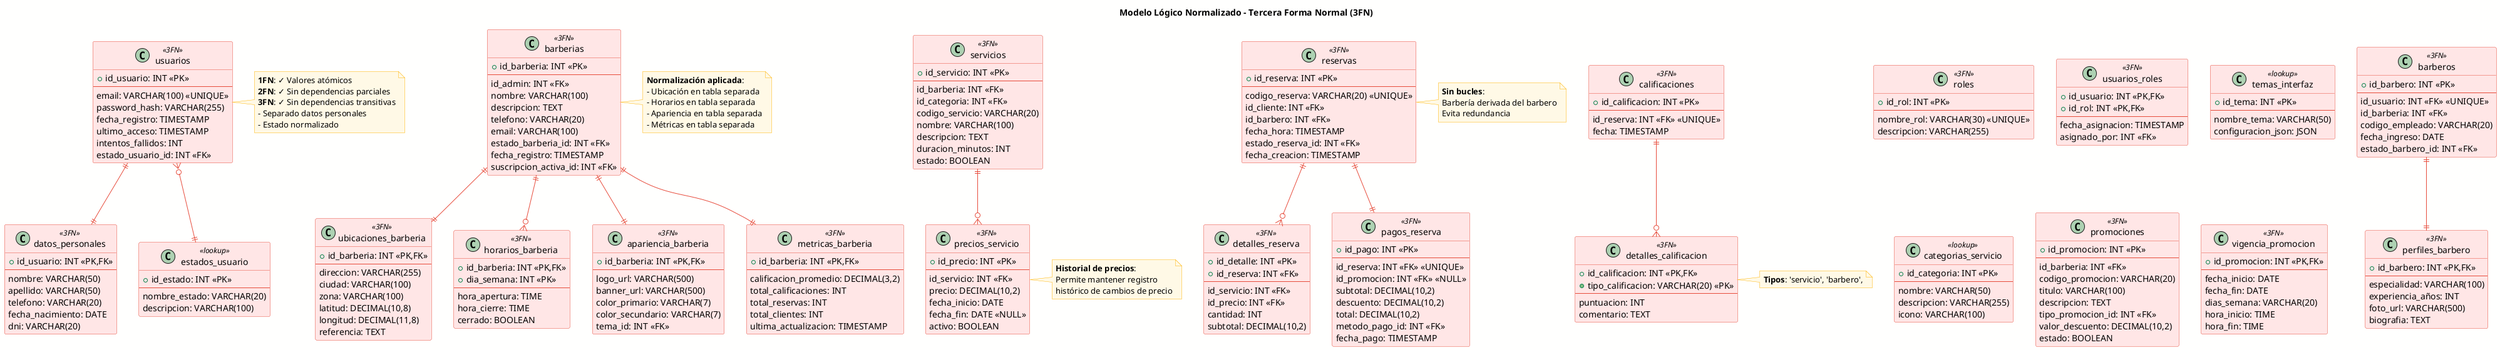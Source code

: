 @startuml modelo_normalizado
skinparam backgroundColor #FFFFFE
skinparam class {
    BackgroundColor #FFE6E6
    BorderColor #E74C3C
    ArrowColor #E74C3C
}
skinparam note {
    BackgroundColor #FFF9E6
    BorderColor #FFB300
}

title Modelo Lógico Normalizado - Tercera Forma Normal (3FN)

' === ENTIDADES NORMALIZADAS ===

class usuarios <<3FN>> {
    +id_usuario: INT <<PK>>
    --
    email: VARCHAR(100) <<UNIQUE>>
    password_hash: VARCHAR(255)
    fecha_registro: TIMESTAMP
    ultimo_acceso: TIMESTAMP
    intentos_fallidos: INT
    estado_usuario_id: INT <<FK>>
}
note right of usuarios
  **1FN**: ✓ Valores atómicos
  **2FN**: ✓ Sin dependencias parciales
  **3FN**: ✓ Sin dependencias transitivas
  - Separado datos personales
  - Estado normalizado
end note

class datos_personales <<3FN>> {
    +id_usuario: INT <<PK,FK>>
    --
    nombre: VARCHAR(50)
    apellido: VARCHAR(50)
    telefono: VARCHAR(20)
    fecha_nacimiento: DATE
    dni: VARCHAR(20)
}

class estados_usuario <<lookup>> {
    +id_estado: INT <<PK>>
    --
    nombre_estado: VARCHAR(20)
    descripcion: VARCHAR(100)
}

class roles <<3FN>> {
    +id_rol: INT <<PK>>
    --
    nombre_rol: VARCHAR(30) <<UNIQUE>>
    descripcion: VARCHAR(255)
}

class usuarios_roles <<3FN>> {
    +id_usuario: INT <<PK,FK>>
    +id_rol: INT <<PK,FK>>
    --
    fecha_asignacion: TIMESTAMP
    asignado_por: INT <<FK>>
}

class barberias <<3FN>> {
    +id_barberia: INT <<PK>>
    --
    id_admin: INT <<FK>>
    nombre: VARCHAR(100)
    descripcion: TEXT
    telefono: VARCHAR(20)
    email: VARCHAR(100)
    estado_barberia_id: INT <<FK>>
    fecha_registro: TIMESTAMP
    suscripcion_activa_id: INT <<FK>>
}
note right of barberias
  **Normalización aplicada**:
  - Ubicación en tabla separada
  - Horarios en tabla separada
  - Apariencia en tabla separada
  - Métricas en tabla separada
end note

class ubicaciones_barberia <<3FN>> {
    +id_barberia: INT <<PK,FK>>
    --
    direccion: VARCHAR(255)
    ciudad: VARCHAR(100)
    zona: VARCHAR(100)
    latitud: DECIMAL(10,8)
    longitud: DECIMAL(11,8)
    referencia: TEXT
}

class horarios_barberia <<3FN>> {
    +id_barberia: INT <<PK,FK>>
    +dia_semana: INT <<PK>>
    --
    hora_apertura: TIME
    hora_cierre: TIME
    cerrado: BOOLEAN
}

class apariencia_barberia <<3FN>> {
    +id_barberia: INT <<PK,FK>>
    --
    logo_url: VARCHAR(500)
    banner_url: VARCHAR(500)
    color_primario: VARCHAR(7)
    color_secundario: VARCHAR(7)
    tema_id: INT <<FK>>
}

class temas_interfaz <<lookup>> {
    +id_tema: INT <<PK>>
    --
    nombre_tema: VARCHAR(50)
    configuracion_json: JSON
}

class metricas_barberia <<3FN>> {
    +id_barberia: INT <<PK,FK>>
    --
    calificacion_promedio: DECIMAL(3,2)
    total_calificaciones: INT
    total_reservas: INT
    total_clientes: INT
    ultima_actualizacion: TIMESTAMP
}

class barberos <<3FN>> {
    +id_barbero: INT <<PK>>
    --
    id_usuario: INT <<FK>> <<UNIQUE>>
    id_barberia: INT <<FK>>
    codigo_empleado: VARCHAR(20)
    fecha_ingreso: DATE
    estado_barbero_id: INT <<FK>>
}

class perfiles_barbero <<3FN>> {
    +id_barbero: INT <<PK,FK>>
    --
    especialidad: VARCHAR(100)
    experiencia_años: INT
    foto_url: VARCHAR(500)
    biografia: TEXT
}

class servicios <<3FN>> {
    +id_servicio: INT <<PK>>
    --
    id_barberia: INT <<FK>>
    id_categoria: INT <<FK>>
    codigo_servicio: VARCHAR(20)
    nombre: VARCHAR(100)
    descripcion: TEXT
    duracion_minutos: INT
    estado: BOOLEAN
}

class categorias_servicio <<lookup>> {
    +id_categoria: INT <<PK>>
    --
    nombre: VARCHAR(50)
    descripcion: VARCHAR(255)
    icono: VARCHAR(100)
}

class precios_servicio <<3FN>> {
    +id_precio: INT <<PK>>
    --
    id_servicio: INT <<FK>>
    precio: DECIMAL(10,2)
    fecha_inicio: DATE
    fecha_fin: DATE <<NULL>>
    activo: BOOLEAN
}
note right of precios_servicio
  **Historial de precios**:
  Permite mantener registro
  histórico de cambios de precio
end note

class reservas <<3FN>> {
    +id_reserva: INT <<PK>>
    --
    codigo_reserva: VARCHAR(20) <<UNIQUE>>
    id_cliente: INT <<FK>>
    id_barbero: INT <<FK>>
    fecha_hora: TIMESTAMP
    estado_reserva_id: INT <<FK>>
    fecha_creacion: TIMESTAMP
}
note right of reservas
  **Sin bucles**:
  Barbería derivada del barbero
  Evita redundancia
end note

class detalles_reserva <<3FN>> {
    +id_detalle: INT <<PK>>
    +id_reserva: INT <<FK>>
    --
    id_servicio: INT <<FK>>
    id_precio: INT <<FK>>
    cantidad: INT
    subtotal: DECIMAL(10,2)
}

class pagos_reserva <<3FN>> {
    +id_pago: INT <<PK>>
    --
    id_reserva: INT <<FK>> <<UNIQUE>>
    id_promocion: INT <<FK>> <<NULL>>
    subtotal: DECIMAL(10,2)
    descuento: DECIMAL(10,2)
    total: DECIMAL(10,2)
    metodo_pago_id: INT <<FK>>
    fecha_pago: TIMESTAMP
}

class calificaciones <<3FN>> {
    +id_calificacion: INT <<PK>>
    --
    id_reserva: INT <<FK>> <<UNIQUE>>
    fecha: TIMESTAMP
}

class detalles_calificacion <<3FN>> {
    +id_calificacion: INT <<PK,FK>>
    +tipo_calificacion: VARCHAR(20) <<PK>>
    --
    puntuacion: INT
    comentario: TEXT
}
note right of detalles_calificacion
  **Tipos**: 'servicio', 'barbero',
  'barberia', 'limpieza', 'puntualidad'
end note

class promociones <<3FN>> {
    +id_promocion: INT <<PK>>
    --
    id_barberia: INT <<FK>>
    codigo_promocion: VARCHAR(20)
    titulo: VARCHAR(100)
    descripcion: TEXT
    tipo_promocion_id: INT <<FK>>
    valor_descuento: DECIMAL(10,2)
    estado: BOOLEAN
}

class vigencia_promocion <<3FN>> {
    +id_promocion: INT <<PK,FK>>
    --
    fecha_inicio: DATE
    fecha_fin: DATE
    dias_semana: VARCHAR(20)
    hora_inicio: TIME
    hora_fin: TIME
}

' Algunas relaciones principales (simplificadas para claridad)
usuarios ||--|| datos_personales
usuarios }o--|| estados_usuario
barberias ||--|| ubicaciones_barberia
barberias ||--o{ horarios_barberia
barberias ||--|| apariencia_barberia
barberias ||--|| metricas_barberia
barberos ||--|| perfiles_barbero
servicios ||--o{ precios_servicio
reservas ||--o{ detalles_reserva
reservas ||--|| pagos_reserva
calificaciones ||--o{ detalles_calificacion

@enduml